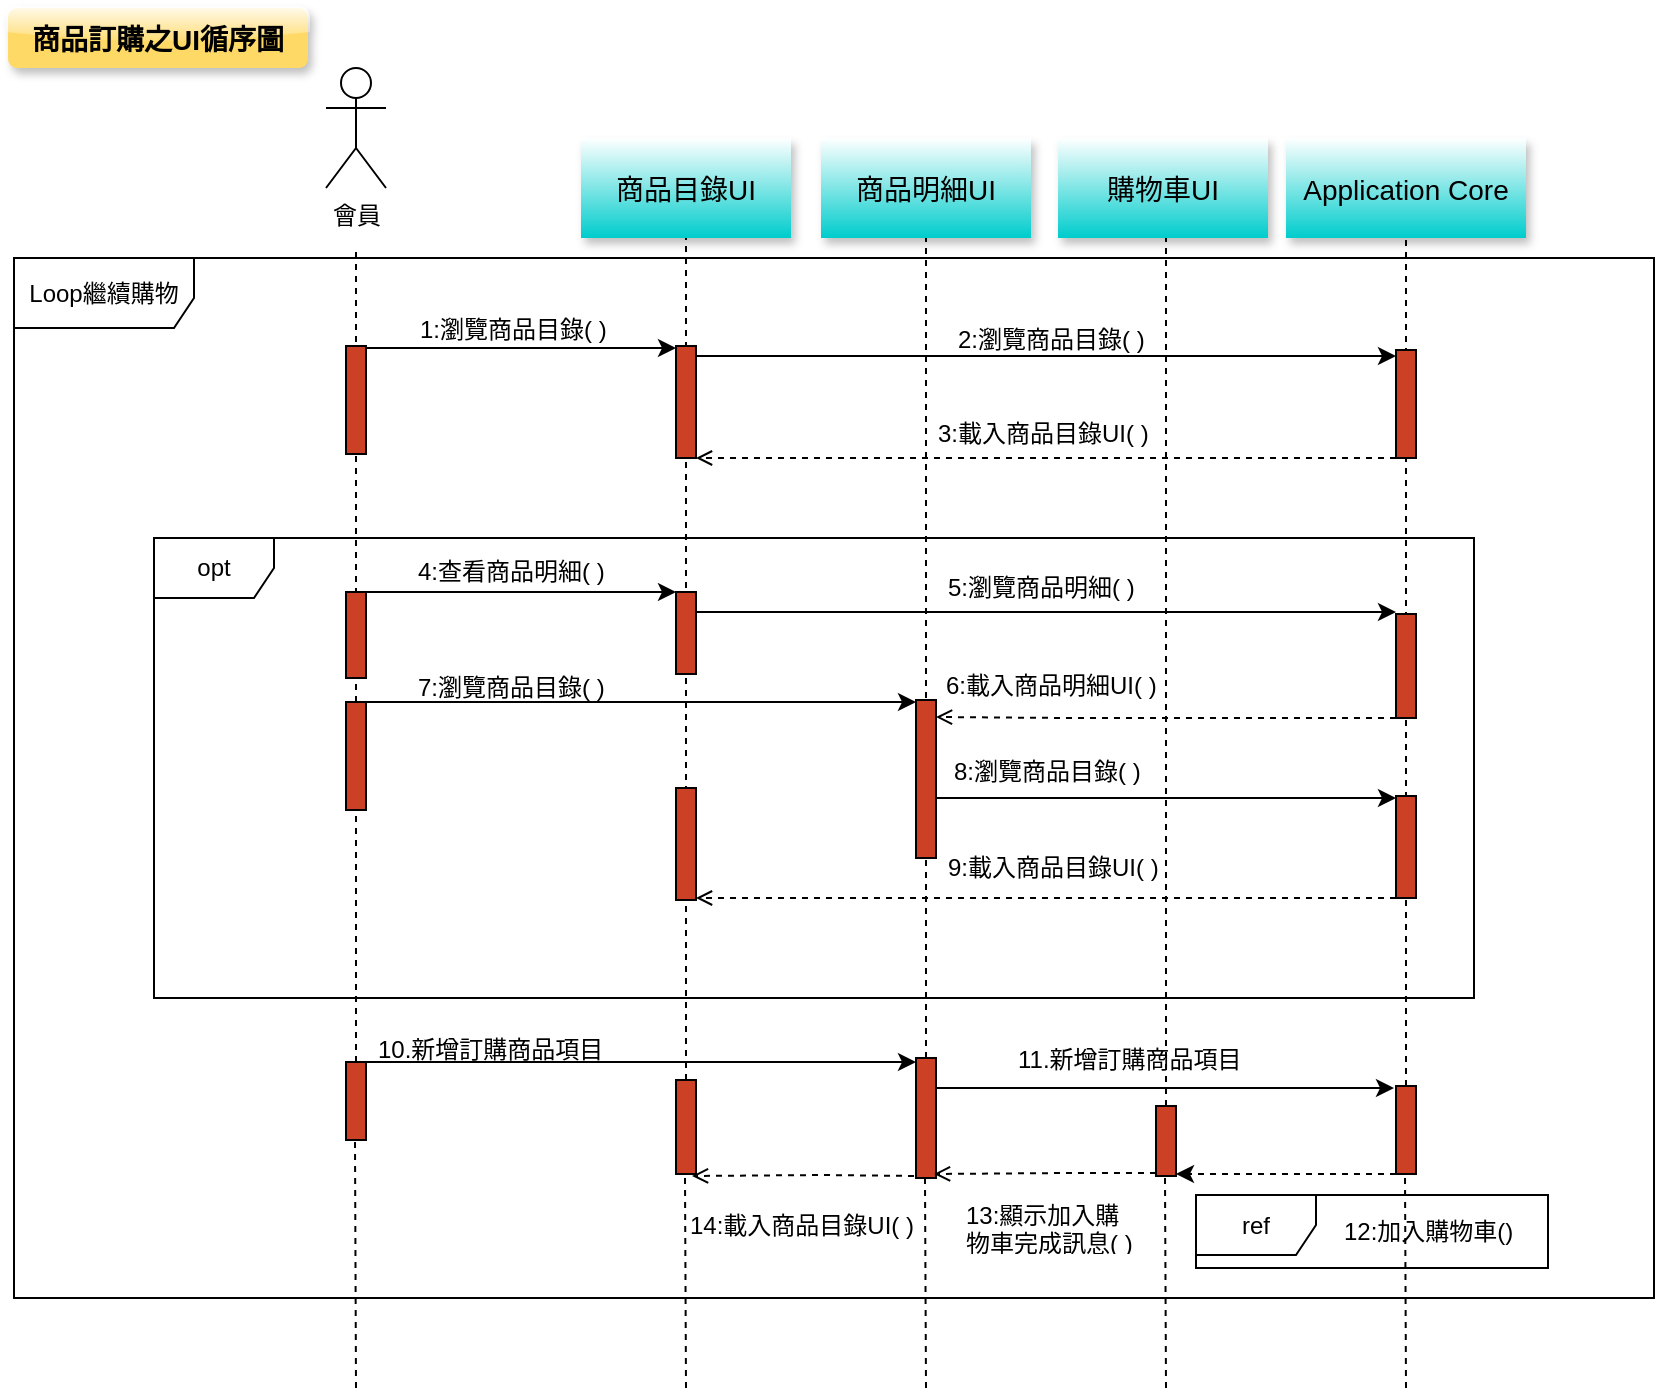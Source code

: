 <mxfile version="21.1.5" type="github">
  <diagram name="第 1 页" id="LoKonJyjHquECygTknBG">
    <mxGraphModel dx="880" dy="461" grid="1" gridSize="10" guides="1" tooltips="1" connect="1" arrows="1" fold="1" page="1" pageScale="1" pageWidth="827" pageHeight="1169" math="0" shadow="0">
      <root>
        <mxCell id="0" />
        <mxCell id="1" parent="0" />
        <mxCell id="lvuibErdHY3F2Ib51GdS-1" value="" style="html=1;verticalAlign=bottom;startArrow=none;endArrow=none;dashed=1;rounded=0;" edge="1" parent="1" source="lvuibErdHY3F2Ib51GdS-26">
          <mxGeometry relative="1" as="geometry">
            <mxPoint x="176" y="169" as="sourcePoint" />
            <mxPoint x="176" y="149" as="targetPoint" />
          </mxGeometry>
        </mxCell>
        <mxCell id="lvuibErdHY3F2Ib51GdS-2" value="" style="html=1;verticalAlign=bottom;startArrow=none;endArrow=none;dashed=1;rounded=0;entryX=0.5;entryY=1;entryDx=0;entryDy=0;" edge="1" parent="1" source="lvuibErdHY3F2Ib51GdS-55" target="lvuibErdHY3F2Ib51GdS-34">
          <mxGeometry relative="1" as="geometry">
            <mxPoint x="341" y="195" as="sourcePoint" />
            <mxPoint x="471" y="155" as="targetPoint" />
          </mxGeometry>
        </mxCell>
        <mxCell id="lvuibErdHY3F2Ib51GdS-3" value="" style="html=1;verticalAlign=bottom;startArrow=none;endArrow=none;dashed=1;rounded=0;entryX=0.5;entryY=1;entryDx=0;entryDy=0;" edge="1" parent="1" source="lvuibErdHY3F2Ib51GdS-54">
          <mxGeometry relative="1" as="geometry">
            <mxPoint x="581" y="568" as="sourcePoint" />
            <mxPoint x="581" y="144" as="targetPoint" />
          </mxGeometry>
        </mxCell>
        <mxCell id="lvuibErdHY3F2Ib51GdS-4" value="" style="html=1;verticalAlign=bottom;startArrow=none;endArrow=none;dashed=1;rounded=0;entryX=0.5;entryY=1;entryDx=0;entryDy=0;" edge="1" parent="1" source="lvuibErdHY3F2Ib51GdS-44" target="lvuibErdHY3F2Ib51GdS-35">
          <mxGeometry relative="1" as="geometry">
            <mxPoint x="471" y="488" as="sourcePoint" />
            <mxPoint x="471" y="423" as="targetPoint" />
          </mxGeometry>
        </mxCell>
        <mxCell id="lvuibErdHY3F2Ib51GdS-5" value="" style="html=1;verticalAlign=bottom;startArrow=none;endArrow=none;dashed=1;rounded=0;entryX=0.5;entryY=1;entryDx=0;entryDy=0;" edge="1" parent="1" source="lvuibErdHY3F2Ib51GdS-46" target="lvuibErdHY3F2Ib51GdS-36">
          <mxGeometry relative="1" as="geometry">
            <mxPoint x="471" y="373" as="sourcePoint" />
            <mxPoint x="471" y="155" as="targetPoint" />
          </mxGeometry>
        </mxCell>
        <mxCell id="lvuibErdHY3F2Ib51GdS-6" value="會員" style="shape=umlActor;verticalLabelPosition=bottom;verticalAlign=top;html=1;" vertex="1" parent="1">
          <mxGeometry x="161" y="60" width="30" height="60" as="geometry" />
        </mxCell>
        <mxCell id="lvuibErdHY3F2Ib51GdS-7" value="" style="html=1;points=[];perimeter=orthogonalPerimeter;outlineConnect=0;targetShapes=umlLifeline;portConstraint=eastwest;newEdgeStyle={&quot;edgeStyle&quot;:&quot;elbowEdgeStyle&quot;,&quot;elbow&quot;:&quot;vertical&quot;,&quot;curved&quot;:0,&quot;rounded&quot;:0};fillColor=#CC4125;" vertex="1" parent="1">
          <mxGeometry x="171" y="199" width="10" height="54" as="geometry" />
        </mxCell>
        <mxCell id="lvuibErdHY3F2Ib51GdS-8" value="1:瀏覽商品目錄( )" style="text;strokeColor=none;fillColor=none;align=left;verticalAlign=middle;spacingLeft=4;spacingRight=4;overflow=hidden;points=[[0,0.5],[1,0.5]];portConstraint=eastwest;rotatable=0;whiteSpace=wrap;html=1;" vertex="1" parent="1">
          <mxGeometry x="202" y="176" width="110" height="30" as="geometry" />
        </mxCell>
        <mxCell id="lvuibErdHY3F2Ib51GdS-9" value="2:瀏覽商品目錄( )" style="text;strokeColor=none;fillColor=none;align=left;verticalAlign=middle;spacingLeft=4;spacingRight=4;overflow=hidden;points=[[0,0.5],[1,0.5]];portConstraint=eastwest;rotatable=0;whiteSpace=wrap;html=1;" vertex="1" parent="1">
          <mxGeometry x="471" y="181" width="110" height="30" as="geometry" />
        </mxCell>
        <mxCell id="lvuibErdHY3F2Ib51GdS-10" value="" style="html=1;points=[];perimeter=orthogonalPerimeter;outlineConnect=0;targetShapes=umlLifeline;portConstraint=eastwest;newEdgeStyle={&quot;edgeStyle&quot;:&quot;elbowEdgeStyle&quot;,&quot;elbow&quot;:&quot;vertical&quot;,&quot;curved&quot;:0,&quot;rounded&quot;:0};fillColor=#CC4125;" vertex="1" parent="1">
          <mxGeometry x="336" y="199" width="10" height="56" as="geometry" />
        </mxCell>
        <mxCell id="lvuibErdHY3F2Ib51GdS-11" value="" style="html=1;points=[];perimeter=orthogonalPerimeter;outlineConnect=0;targetShapes=umlLifeline;portConstraint=eastwest;newEdgeStyle={&quot;edgeStyle&quot;:&quot;elbowEdgeStyle&quot;,&quot;elbow&quot;:&quot;vertical&quot;,&quot;curved&quot;:0,&quot;rounded&quot;:0};fillColor=#CC4125;" vertex="1" parent="1">
          <mxGeometry x="696" y="201" width="10" height="54" as="geometry" />
        </mxCell>
        <mxCell id="lvuibErdHY3F2Ib51GdS-12" value="" style="endArrow=classic;endFill=1;endSize=6;html=1;rounded=0;" edge="1" parent="1">
          <mxGeometry width="160" relative="1" as="geometry">
            <mxPoint x="346" y="204" as="sourcePoint" />
            <mxPoint x="696" y="204" as="targetPoint" />
            <Array as="points">
              <mxPoint x="401" y="204" />
            </Array>
          </mxGeometry>
        </mxCell>
        <mxCell id="lvuibErdHY3F2Ib51GdS-13" value="" style="endArrow=open;endFill=1;endSize=6;html=1;rounded=0;dashed=1;" edge="1" parent="1" source="lvuibErdHY3F2Ib51GdS-11" target="lvuibErdHY3F2Ib51GdS-10">
          <mxGeometry width="160" relative="1" as="geometry">
            <mxPoint x="691" y="261" as="sourcePoint" />
            <mxPoint x="346" y="261" as="targetPoint" />
            <Array as="points">
              <mxPoint x="566" y="255" />
            </Array>
          </mxGeometry>
        </mxCell>
        <mxCell id="lvuibErdHY3F2Ib51GdS-14" value="" style="endArrow=classic;endFill=1;endSize=6;html=1;rounded=1;" edge="1" parent="1">
          <mxGeometry width="160" relative="1" as="geometry">
            <mxPoint x="181" y="200" as="sourcePoint" />
            <mxPoint x="336" y="200" as="targetPoint" />
            <Array as="points">
              <mxPoint x="241" y="200" />
            </Array>
          </mxGeometry>
        </mxCell>
        <mxCell id="lvuibErdHY3F2Ib51GdS-15" value="3:載入商品目錄UI( )" style="text;strokeColor=none;fillColor=none;align=left;verticalAlign=middle;spacingLeft=4;spacingRight=4;overflow=hidden;points=[[0,0.5],[1,0.5]];portConstraint=eastwest;rotatable=0;whiteSpace=wrap;html=1;" vertex="1" parent="1">
          <mxGeometry x="461" y="228" width="120" height="30" as="geometry" />
        </mxCell>
        <mxCell id="lvuibErdHY3F2Ib51GdS-16" value="" style="html=1;points=[];perimeter=orthogonalPerimeter;outlineConnect=0;targetShapes=umlLifeline;portConstraint=eastwest;newEdgeStyle={&quot;edgeStyle&quot;:&quot;elbowEdgeStyle&quot;,&quot;elbow&quot;:&quot;vertical&quot;,&quot;curved&quot;:0,&quot;rounded&quot;:0};direction=west;fillColor=#CC4125;" vertex="1" parent="1">
          <mxGeometry x="336" y="322" width="10" height="41" as="geometry" />
        </mxCell>
        <mxCell id="lvuibErdHY3F2Ib51GdS-17" value="" style="html=1;points=[];perimeter=orthogonalPerimeter;outlineConnect=0;targetShapes=umlLifeline;portConstraint=eastwest;newEdgeStyle={&quot;edgeStyle&quot;:&quot;elbowEdgeStyle&quot;,&quot;elbow&quot;:&quot;vertical&quot;,&quot;curved&quot;:0,&quot;rounded&quot;:0};fillColor=#CC4125;" vertex="1" parent="1">
          <mxGeometry x="171" y="322" width="10" height="43" as="geometry" />
        </mxCell>
        <mxCell id="lvuibErdHY3F2Ib51GdS-18" value="" style="endArrow=classic;endFill=1;endSize=6;html=1;rounded=0;" edge="1" parent="1">
          <mxGeometry width="160" relative="1" as="geometry">
            <mxPoint x="181" y="322" as="sourcePoint" />
            <mxPoint x="336" y="322" as="targetPoint" />
          </mxGeometry>
        </mxCell>
        <mxCell id="lvuibErdHY3F2Ib51GdS-19" value="4:查看商品明細( )" style="text;strokeColor=none;fillColor=none;align=left;verticalAlign=middle;spacingLeft=4;spacingRight=4;overflow=hidden;points=[[0,0.5],[1,0.5]];portConstraint=eastwest;rotatable=0;whiteSpace=wrap;html=1;" vertex="1" parent="1">
          <mxGeometry x="201" y="297" width="110" height="30" as="geometry" />
        </mxCell>
        <mxCell id="lvuibErdHY3F2Ib51GdS-20" value="" style="html=1;points=[];perimeter=orthogonalPerimeter;outlineConnect=0;targetShapes=umlLifeline;portConstraint=eastwest;newEdgeStyle={&quot;edgeStyle&quot;:&quot;elbowEdgeStyle&quot;,&quot;elbow&quot;:&quot;vertical&quot;,&quot;curved&quot;:0,&quot;rounded&quot;:0};fillColor=#CC4125;" vertex="1" parent="1">
          <mxGeometry x="696" y="333" width="10" height="52" as="geometry" />
        </mxCell>
        <mxCell id="lvuibErdHY3F2Ib51GdS-21" value="" style="endArrow=classic;endFill=1;endSize=6;html=1;rounded=0;" edge="1" parent="1">
          <mxGeometry width="160" relative="1" as="geometry">
            <mxPoint x="346" y="332" as="sourcePoint" />
            <mxPoint x="696" y="332" as="targetPoint" />
            <Array as="points">
              <mxPoint x="401" y="332" />
            </Array>
          </mxGeometry>
        </mxCell>
        <mxCell id="lvuibErdHY3F2Ib51GdS-22" value="5:瀏覽商品明細( )" style="text;strokeColor=none;fillColor=none;align=left;verticalAlign=middle;spacingLeft=4;spacingRight=4;overflow=hidden;points=[[0,0.5],[1,0.5]];portConstraint=eastwest;rotatable=0;whiteSpace=wrap;html=1;" vertex="1" parent="1">
          <mxGeometry x="466" y="305" width="110" height="30" as="geometry" />
        </mxCell>
        <mxCell id="lvuibErdHY3F2Ib51GdS-23" value="" style="html=1;points=[];perimeter=orthogonalPerimeter;outlineConnect=0;targetShapes=umlLifeline;portConstraint=eastwest;newEdgeStyle={&quot;edgeStyle&quot;:&quot;elbowEdgeStyle&quot;,&quot;elbow&quot;:&quot;vertical&quot;,&quot;curved&quot;:0,&quot;rounded&quot;:0};direction=west;fillColor=#CC4125;" vertex="1" parent="1">
          <mxGeometry x="456" y="376" width="10" height="79" as="geometry" />
        </mxCell>
        <mxCell id="lvuibErdHY3F2Ib51GdS-24" value="" style="endArrow=open;endFill=1;endSize=6;html=1;rounded=0;dashed=1;" edge="1" parent="1">
          <mxGeometry width="160" relative="1" as="geometry">
            <mxPoint x="696" y="385" as="sourcePoint" />
            <mxPoint x="466" y="384.5" as="targetPoint" />
            <Array as="points">
              <mxPoint x="531" y="385" />
            </Array>
          </mxGeometry>
        </mxCell>
        <mxCell id="lvuibErdHY3F2Ib51GdS-25" value="6:載入商品明細UI( )" style="text;strokeColor=none;fillColor=none;align=left;verticalAlign=middle;spacingLeft=4;spacingRight=4;overflow=hidden;points=[[0,0.5],[1,0.5]];portConstraint=eastwest;rotatable=0;whiteSpace=wrap;html=1;" vertex="1" parent="1">
          <mxGeometry x="465" y="354" width="121" height="30" as="geometry" />
        </mxCell>
        <mxCell id="lvuibErdHY3F2Ib51GdS-26" value="" style="html=1;points=[];perimeter=orthogonalPerimeter;outlineConnect=0;targetShapes=umlLifeline;portConstraint=eastwest;newEdgeStyle={&quot;edgeStyle&quot;:&quot;elbowEdgeStyle&quot;,&quot;elbow&quot;:&quot;vertical&quot;,&quot;curved&quot;:0,&quot;rounded&quot;:0};fillColor=#CC4125;" vertex="1" parent="1">
          <mxGeometry x="171" y="557" width="10" height="39" as="geometry" />
        </mxCell>
        <mxCell id="lvuibErdHY3F2Ib51GdS-27" value="" style="html=1;points=[];perimeter=orthogonalPerimeter;outlineConnect=0;targetShapes=umlLifeline;portConstraint=eastwest;newEdgeStyle={&quot;edgeStyle&quot;:&quot;elbowEdgeStyle&quot;,&quot;elbow&quot;:&quot;vertical&quot;,&quot;curved&quot;:0,&quot;rounded&quot;:0};fillColor=#CC4125;" vertex="1" parent="1">
          <mxGeometry x="696" y="424" width="10" height="51" as="geometry" />
        </mxCell>
        <mxCell id="lvuibErdHY3F2Ib51GdS-28" value="" style="endArrow=classic;endFill=1;endSize=6;html=1;rounded=0;" edge="1" parent="1">
          <mxGeometry width="160" relative="1" as="geometry">
            <mxPoint x="181" y="557" as="sourcePoint" />
            <mxPoint x="456" y="557" as="targetPoint" />
          </mxGeometry>
        </mxCell>
        <mxCell id="lvuibErdHY3F2Ib51GdS-29" value="" style="endArrow=classic;endFill=1;endSize=6;html=1;rounded=0;" edge="1" parent="1">
          <mxGeometry width="160" relative="1" as="geometry">
            <mxPoint x="466" y="425" as="sourcePoint" />
            <mxPoint x="696" y="425" as="targetPoint" />
          </mxGeometry>
        </mxCell>
        <mxCell id="lvuibErdHY3F2Ib51GdS-30" value="10.新增訂購商品項目" style="text;strokeColor=none;fillColor=none;align=left;verticalAlign=middle;spacingLeft=4;spacingRight=4;overflow=hidden;points=[[0,0.5],[1,0.5]];portConstraint=eastwest;rotatable=0;whiteSpace=wrap;html=1;" vertex="1" parent="1">
          <mxGeometry x="181" y="536" width="124" height="30" as="geometry" />
        </mxCell>
        <mxCell id="lvuibErdHY3F2Ib51GdS-31" value="8:瀏覽商品目錄( )" style="text;strokeColor=none;fillColor=none;align=left;verticalAlign=middle;spacingLeft=4;spacingRight=4;overflow=hidden;points=[[0,0.5],[1,0.5]];portConstraint=eastwest;rotatable=0;whiteSpace=wrap;html=1;" vertex="1" parent="1">
          <mxGeometry x="469" y="397" width="180" height="30" as="geometry" />
        </mxCell>
        <mxCell id="lvuibErdHY3F2Ib51GdS-32" value="opt" style="shape=umlFrame;whiteSpace=wrap;html=1;pointerEvents=0;" vertex="1" parent="1">
          <mxGeometry x="75" y="295" width="660" height="230" as="geometry" />
        </mxCell>
        <mxCell id="lvuibErdHY3F2Ib51GdS-33" value="Loop繼續購物" style="shape=umlFrame;whiteSpace=wrap;html=1;pointerEvents=0;width=90;height=35;" vertex="1" parent="1">
          <mxGeometry x="5" y="155" width="820" height="520" as="geometry" />
        </mxCell>
        <mxCell id="lvuibErdHY3F2Ib51GdS-34" value="商品目錄UI" style="shadow=1;fillColor=#FFFFFF;strokeColor=none;gradientColor=#00CCCC;fontSize=14;" vertex="1" parent="1">
          <mxGeometry x="288.5" y="95" width="105" height="50" as="geometry" />
        </mxCell>
        <mxCell id="lvuibErdHY3F2Ib51GdS-35" value="商品明細UI" style="shadow=1;fillColor=#FFFFFF;strokeColor=none;gradientColor=#00CCCC;fontSize=14;" vertex="1" parent="1">
          <mxGeometry x="408.5" y="95" width="105" height="50" as="geometry" />
        </mxCell>
        <mxCell id="lvuibErdHY3F2Ib51GdS-36" value="Application Core" style="shadow=1;fillColor=#FFFFFF;strokeColor=none;gradientColor=#00CCCC;fontSize=14;" vertex="1" parent="1">
          <mxGeometry x="641" y="95" width="120" height="50" as="geometry" />
        </mxCell>
        <mxCell id="lvuibErdHY3F2Ib51GdS-37" value="商品訂購之UI循序圖" style="rounded=1;fontStyle=1;fillColor=#FFD966;strokeColor=none;fillStyle=auto;shadow=1;glass=1;fontSize=14;" vertex="1" parent="1">
          <mxGeometry x="2" y="30" width="150" height="30" as="geometry" />
        </mxCell>
        <mxCell id="lvuibErdHY3F2Ib51GdS-38" value="" style="endArrow=open;endFill=1;endSize=6;html=1;rounded=0;dashed=1;" edge="1" parent="1">
          <mxGeometry width="160" relative="1" as="geometry">
            <mxPoint x="696" y="475" as="sourcePoint" />
            <mxPoint x="346" y="475" as="targetPoint" />
            <Array as="points">
              <mxPoint x="531" y="475" />
            </Array>
          </mxGeometry>
        </mxCell>
        <mxCell id="lvuibErdHY3F2Ib51GdS-39" value="9:載入商品目錄UI( )" style="text;strokeColor=none;fillColor=none;align=left;verticalAlign=middle;spacingLeft=4;spacingRight=4;overflow=hidden;points=[[0,0.5],[1,0.5]];portConstraint=eastwest;rotatable=0;whiteSpace=wrap;html=1;" vertex="1" parent="1">
          <mxGeometry x="466" y="445" width="170" height="30" as="geometry" />
        </mxCell>
        <mxCell id="lvuibErdHY3F2Ib51GdS-40" value="" style="html=1;points=[];perimeter=orthogonalPerimeter;outlineConnect=0;targetShapes=umlLifeline;portConstraint=eastwest;newEdgeStyle={&quot;edgeStyle&quot;:&quot;elbowEdgeStyle&quot;,&quot;elbow&quot;:&quot;vertical&quot;,&quot;curved&quot;:0,&quot;rounded&quot;:0};fillColor=#CC4125;" vertex="1" parent="1">
          <mxGeometry x="336" y="420" width="10" height="56" as="geometry" />
        </mxCell>
        <mxCell id="lvuibErdHY3F2Ib51GdS-41" value="" style="html=1;points=[];perimeter=orthogonalPerimeter;outlineConnect=0;targetShapes=umlLifeline;portConstraint=eastwest;newEdgeStyle={&quot;edgeStyle&quot;:&quot;elbowEdgeStyle&quot;,&quot;elbow&quot;:&quot;vertical&quot;,&quot;curved&quot;:0,&quot;rounded&quot;:0};fillColor=#CC4125;" vertex="1" parent="1">
          <mxGeometry x="171" y="377" width="10" height="54" as="geometry" />
        </mxCell>
        <mxCell id="lvuibErdHY3F2Ib51GdS-42" value="7:瀏覽商品目錄( )" style="text;strokeColor=none;fillColor=none;align=left;verticalAlign=middle;spacingLeft=4;spacingRight=4;overflow=hidden;points=[[0,0.5],[1,0.5]];portConstraint=eastwest;rotatable=0;whiteSpace=wrap;html=1;" vertex="1" parent="1">
          <mxGeometry x="201" y="355" width="110" height="30" as="geometry" />
        </mxCell>
        <mxCell id="lvuibErdHY3F2Ib51GdS-43" value="" style="endArrow=classic;endFill=1;endSize=6;html=1;rounded=1;" edge="1" parent="1">
          <mxGeometry width="160" relative="1" as="geometry">
            <mxPoint x="181" y="377" as="sourcePoint" />
            <mxPoint x="456" y="377" as="targetPoint" />
            <Array as="points">
              <mxPoint x="241" y="377" />
            </Array>
          </mxGeometry>
        </mxCell>
        <mxCell id="lvuibErdHY3F2Ib51GdS-44" value="" style="html=1;points=[];perimeter=orthogonalPerimeter;outlineConnect=0;targetShapes=umlLifeline;portConstraint=eastwest;newEdgeStyle={&quot;edgeStyle&quot;:&quot;elbowEdgeStyle&quot;,&quot;elbow&quot;:&quot;vertical&quot;,&quot;curved&quot;:0,&quot;rounded&quot;:0};direction=west;fillColor=#CC4125;" vertex="1" parent="1">
          <mxGeometry x="456" y="555" width="10" height="60" as="geometry" />
        </mxCell>
        <mxCell id="lvuibErdHY3F2Ib51GdS-45" value="" style="edgeStyle=elbowEdgeStyle;rounded=0;orthogonalLoop=1;jettySize=auto;html=1;elbow=vertical;curved=0;dashed=1;" edge="1" parent="1">
          <mxGeometry relative="1" as="geometry">
            <mxPoint x="696" y="613" as="sourcePoint" />
            <mxPoint x="586" y="613" as="targetPoint" />
          </mxGeometry>
        </mxCell>
        <mxCell id="lvuibErdHY3F2Ib51GdS-46" value="" style="html=1;points=[];perimeter=orthogonalPerimeter;outlineConnect=0;targetShapes=umlLifeline;portConstraint=eastwest;newEdgeStyle={&quot;edgeStyle&quot;:&quot;elbowEdgeStyle&quot;,&quot;elbow&quot;:&quot;vertical&quot;,&quot;curved&quot;:0,&quot;rounded&quot;:0};fillColor=#CC4125;" vertex="1" parent="1">
          <mxGeometry x="696" y="569" width="10" height="44" as="geometry" />
        </mxCell>
        <mxCell id="lvuibErdHY3F2Ib51GdS-47" value="" style="endArrow=classic;endFill=1;endSize=6;html=1;rounded=0;" edge="1" parent="1">
          <mxGeometry width="160" relative="1" as="geometry">
            <mxPoint x="466" y="570" as="sourcePoint" />
            <mxPoint x="695" y="570" as="targetPoint" />
          </mxGeometry>
        </mxCell>
        <mxCell id="lvuibErdHY3F2Ib51GdS-48" value="11.新增訂購商品項目" style="text;strokeColor=none;fillColor=none;align=left;verticalAlign=middle;spacingLeft=4;spacingRight=4;overflow=hidden;points=[[0,0.5],[1,0.5]];portConstraint=eastwest;rotatable=0;whiteSpace=wrap;html=1;" vertex="1" parent="1">
          <mxGeometry x="501" y="541" width="131" height="30" as="geometry" />
        </mxCell>
        <mxCell id="lvuibErdHY3F2Ib51GdS-49" value="13:顯示加入購物車完成訊息( )" style="text;strokeColor=none;fillColor=none;align=left;verticalAlign=middle;spacingLeft=4;spacingRight=4;overflow=hidden;points=[[0,0.5],[1,0.5]];portConstraint=eastwest;rotatable=0;whiteSpace=wrap;html=1;" vertex="1" parent="1">
          <mxGeometry x="475.2" y="623.5" width="96.87" height="30" as="geometry" />
        </mxCell>
        <mxCell id="lvuibErdHY3F2Ib51GdS-50" value="" style="endArrow=open;endFill=1;endSize=6;html=1;rounded=0;dashed=1;" edge="1" parent="1" source="lvuibErdHY3F2Ib51GdS-54">
          <mxGeometry width="160" relative="1" as="geometry">
            <mxPoint x="696" y="612.5" as="sourcePoint" />
            <mxPoint x="465" y="613" as="targetPoint" />
            <Array as="points">
              <mxPoint x="531" y="612.5" />
            </Array>
          </mxGeometry>
        </mxCell>
        <mxCell id="lvuibErdHY3F2Ib51GdS-51" value="ref" style="shape=umlFrame;whiteSpace=wrap;html=1;pointerEvents=0;" vertex="1" parent="1">
          <mxGeometry x="596" y="623.5" width="176" height="36.5" as="geometry" />
        </mxCell>
        <mxCell id="lvuibErdHY3F2Ib51GdS-52" value="12:加入購物車()" style="text;strokeColor=none;fillColor=none;align=left;verticalAlign=middle;spacingLeft=4;spacingRight=4;overflow=hidden;points=[[0,0.5],[1,0.5]];portConstraint=eastwest;rotatable=0;whiteSpace=wrap;html=1;" vertex="1" parent="1">
          <mxGeometry x="664" y="626.75" width="100" height="30" as="geometry" />
        </mxCell>
        <mxCell id="lvuibErdHY3F2Ib51GdS-53" value="購物車UI" style="shadow=1;fillColor=#FFFFFF;strokeColor=none;gradientColor=#00CCCC;fontSize=14;" vertex="1" parent="1">
          <mxGeometry x="527" y="95" width="105" height="50" as="geometry" />
        </mxCell>
        <mxCell id="lvuibErdHY3F2Ib51GdS-54" value="" style="html=1;points=[];perimeter=orthogonalPerimeter;outlineConnect=0;targetShapes=umlLifeline;portConstraint=eastwest;newEdgeStyle={&quot;edgeStyle&quot;:&quot;elbowEdgeStyle&quot;,&quot;elbow&quot;:&quot;vertical&quot;,&quot;curved&quot;:0,&quot;rounded&quot;:0};fillColor=#CC4125;" vertex="1" parent="1">
          <mxGeometry x="576" y="579" width="10" height="35" as="geometry" />
        </mxCell>
        <mxCell id="lvuibErdHY3F2Ib51GdS-55" value="" style="html=1;points=[];perimeter=orthogonalPerimeter;outlineConnect=0;targetShapes=umlLifeline;portConstraint=eastwest;newEdgeStyle={&quot;edgeStyle&quot;:&quot;elbowEdgeStyle&quot;,&quot;elbow&quot;:&quot;vertical&quot;,&quot;curved&quot;:0,&quot;rounded&quot;:0};fillColor=#CC4125;" vertex="1" parent="1">
          <mxGeometry x="336" y="566" width="10" height="47" as="geometry" />
        </mxCell>
        <mxCell id="lvuibErdHY3F2Ib51GdS-56" value="" style="endArrow=open;endFill=1;endSize=6;html=1;rounded=0;dashed=1;" edge="1" parent="1">
          <mxGeometry width="160" relative="1" as="geometry">
            <mxPoint x="455" y="614" as="sourcePoint" />
            <mxPoint x="344" y="614" as="targetPoint" />
            <Array as="points">
              <mxPoint x="410" y="613.5" />
            </Array>
          </mxGeometry>
        </mxCell>
        <mxCell id="lvuibErdHY3F2Ib51GdS-57" value="14:載入商品目錄UI( )" style="text;strokeColor=none;fillColor=none;align=left;verticalAlign=middle;spacingLeft=4;spacingRight=4;overflow=hidden;points=[[0,0.5],[1,0.5]];portConstraint=eastwest;rotatable=0;whiteSpace=wrap;html=1;" vertex="1" parent="1">
          <mxGeometry x="336.63" y="623.5" width="126" height="30" as="geometry" />
        </mxCell>
        <mxCell id="lvuibErdHY3F2Ib51GdS-58" value="" style="html=1;verticalAlign=bottom;startArrow=none;endArrow=none;dashed=1;rounded=0;entryX=0.5;entryY=1;entryDx=0;entryDy=0;" edge="1" parent="1">
          <mxGeometry relative="1" as="geometry">
            <mxPoint x="176" y="720" as="sourcePoint" />
            <mxPoint x="175.5" y="596" as="targetPoint" />
          </mxGeometry>
        </mxCell>
        <mxCell id="lvuibErdHY3F2Ib51GdS-59" value="" style="html=1;verticalAlign=bottom;startArrow=none;endArrow=none;dashed=1;rounded=0;entryX=0.5;entryY=1;entryDx=0;entryDy=0;" edge="1" parent="1">
          <mxGeometry relative="1" as="geometry">
            <mxPoint x="341" y="720" as="sourcePoint" />
            <mxPoint x="340.5" y="614" as="targetPoint" />
          </mxGeometry>
        </mxCell>
        <mxCell id="lvuibErdHY3F2Ib51GdS-60" value="" style="html=1;verticalAlign=bottom;startArrow=none;endArrow=none;dashed=1;rounded=0;entryX=0.5;entryY=1;entryDx=0;entryDy=0;" edge="1" parent="1">
          <mxGeometry relative="1" as="geometry">
            <mxPoint x="461" y="720" as="sourcePoint" />
            <mxPoint x="460.5" y="615" as="targetPoint" />
          </mxGeometry>
        </mxCell>
        <mxCell id="lvuibErdHY3F2Ib51GdS-61" value="" style="html=1;verticalAlign=bottom;startArrow=none;endArrow=none;dashed=1;rounded=0;entryX=0.5;entryY=1;entryDx=0;entryDy=0;" edge="1" parent="1">
          <mxGeometry relative="1" as="geometry">
            <mxPoint x="581" y="720" as="sourcePoint" />
            <mxPoint x="580.5" y="614" as="targetPoint" />
          </mxGeometry>
        </mxCell>
        <mxCell id="lvuibErdHY3F2Ib51GdS-62" value="" style="html=1;verticalAlign=bottom;startArrow=none;endArrow=none;dashed=1;rounded=0;entryX=0.5;entryY=1;entryDx=0;entryDy=0;" edge="1" parent="1">
          <mxGeometry relative="1" as="geometry">
            <mxPoint x="701" y="720" as="sourcePoint" />
            <mxPoint x="700.5" y="613" as="targetPoint" />
          </mxGeometry>
        </mxCell>
      </root>
    </mxGraphModel>
  </diagram>
</mxfile>
